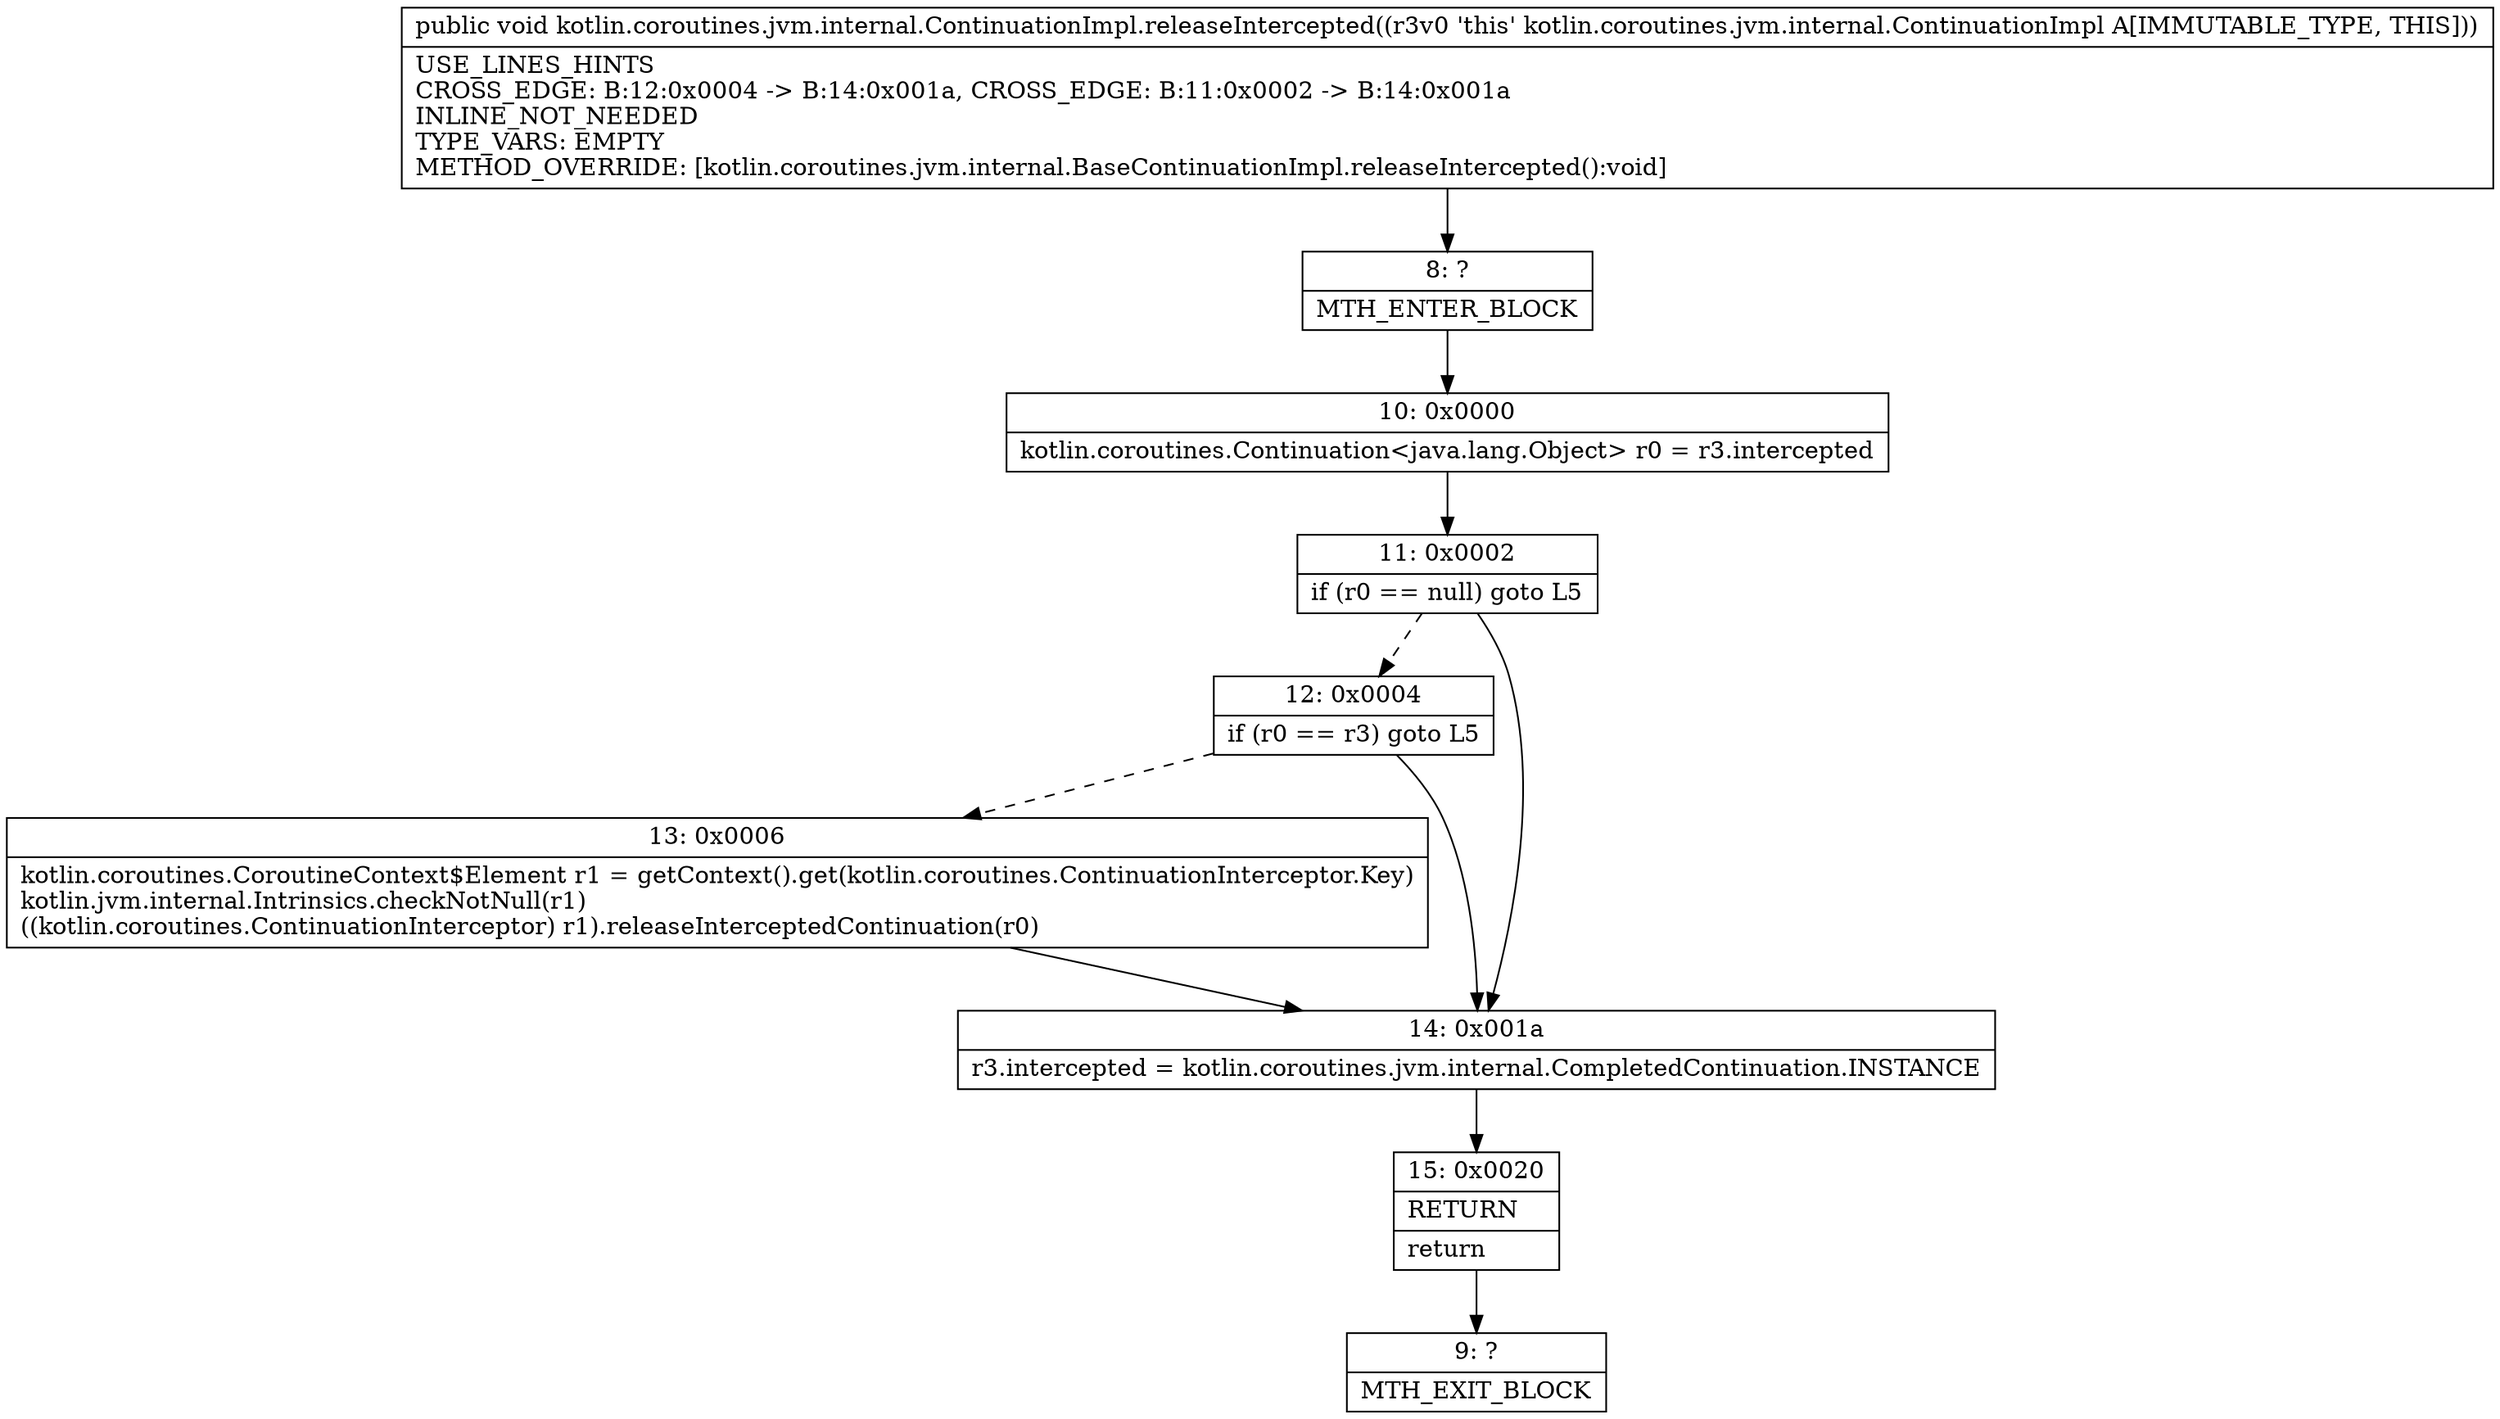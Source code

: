 digraph "CFG forkotlin.coroutines.jvm.internal.ContinuationImpl.releaseIntercepted()V" {
Node_8 [shape=record,label="{8\:\ ?|MTH_ENTER_BLOCK\l}"];
Node_10 [shape=record,label="{10\:\ 0x0000|kotlin.coroutines.Continuation\<java.lang.Object\> r0 = r3.intercepted\l}"];
Node_11 [shape=record,label="{11\:\ 0x0002|if (r0 == null) goto L5\l}"];
Node_12 [shape=record,label="{12\:\ 0x0004|if (r0 == r3) goto L5\l}"];
Node_13 [shape=record,label="{13\:\ 0x0006|kotlin.coroutines.CoroutineContext$Element r1 = getContext().get(kotlin.coroutines.ContinuationInterceptor.Key)\lkotlin.jvm.internal.Intrinsics.checkNotNull(r1)\l((kotlin.coroutines.ContinuationInterceptor) r1).releaseInterceptedContinuation(r0)\l}"];
Node_14 [shape=record,label="{14\:\ 0x001a|r3.intercepted = kotlin.coroutines.jvm.internal.CompletedContinuation.INSTANCE\l}"];
Node_15 [shape=record,label="{15\:\ 0x0020|RETURN\l|return\l}"];
Node_9 [shape=record,label="{9\:\ ?|MTH_EXIT_BLOCK\l}"];
MethodNode[shape=record,label="{public void kotlin.coroutines.jvm.internal.ContinuationImpl.releaseIntercepted((r3v0 'this' kotlin.coroutines.jvm.internal.ContinuationImpl A[IMMUTABLE_TYPE, THIS]))  | USE_LINES_HINTS\lCROSS_EDGE: B:12:0x0004 \-\> B:14:0x001a, CROSS_EDGE: B:11:0x0002 \-\> B:14:0x001a\lINLINE_NOT_NEEDED\lTYPE_VARS: EMPTY\lMETHOD_OVERRIDE: [kotlin.coroutines.jvm.internal.BaseContinuationImpl.releaseIntercepted():void]\l}"];
MethodNode -> Node_8;Node_8 -> Node_10;
Node_10 -> Node_11;
Node_11 -> Node_12[style=dashed];
Node_11 -> Node_14;
Node_12 -> Node_13[style=dashed];
Node_12 -> Node_14;
Node_13 -> Node_14;
Node_14 -> Node_15;
Node_15 -> Node_9;
}

